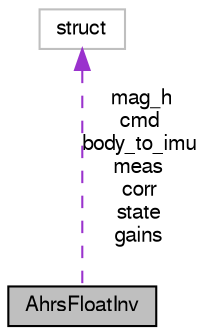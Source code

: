 digraph "AhrsFloatInv"
{
  edge [fontname="FreeSans",fontsize="10",labelfontname="FreeSans",labelfontsize="10"];
  node [fontname="FreeSans",fontsize="10",shape=record];
  Node1 [label="AhrsFloatInv",height=0.2,width=0.4,color="black", fillcolor="grey75", style="filled", fontcolor="black"];
  Node2 -> Node1 [dir="back",color="darkorchid3",fontsize="10",style="dashed",label=" mag_h\ncmd\nbody_to_imu\nmeas\ncorr\nstate\ngains" ,fontname="FreeSans"];
  Node2 [label="struct",height=0.2,width=0.4,color="grey75", fillcolor="white", style="filled"];
}
